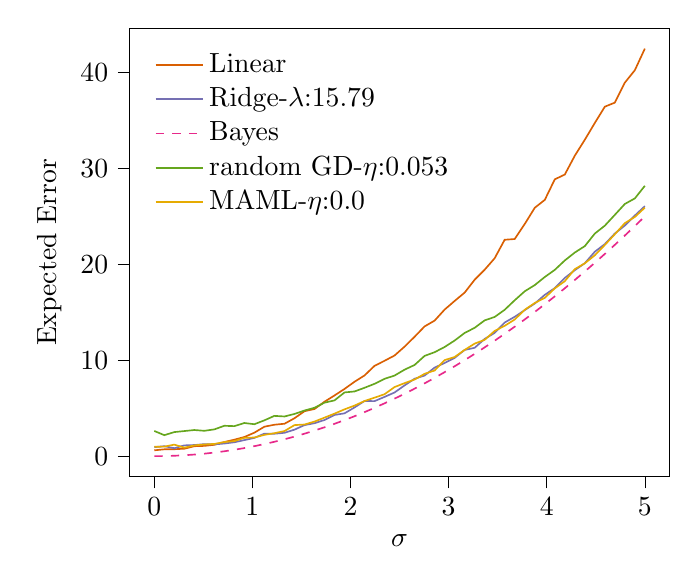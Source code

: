 % This file was created with tikzplotlib v0.10.1.
\begin{tikzpicture}

\definecolor{chocolate217952}{RGB}{217,95,2}
\definecolor{darkcyan27158119}{RGB}{27,158,119}
\definecolor{darkgoldenrod16611829}{RGB}{166,118,29}
\definecolor{darkgray176}{RGB}{176,176,176}
\definecolor{deeppink23141138}{RGB}{231,41,138}
\definecolor{lightslategray117112179}{RGB}{117,112,179}
\definecolor{olivedrab10216630}{RGB}{102,166,30}
\definecolor{orange2301712}{RGB}{230,171,2}

\begin{axis}[
legend cell align={left},
legend style={
  fill opacity=0.8,
  draw opacity=1,
  text opacity=1,
  at={(0.03,0.97)},
  anchor=north west,
  draw=none
},
tick align=outside,
tick pos=left,
x grid style={darkgray176},
xlabel={\(\displaystyle \sigma\)},
xmin=-0.25, xmax=5.25,
xtick style={color=black},
y grid style={darkgray176},
ylabel={Expected Error},
ymin=-2.124, ymax=44.604,
ytick style={color=black}
]

\addplot [semithick, chocolate217952]
table {%
0 0.61
0.102 0.712
0.204 0.722
0.306 0.777
0.408 1.037
0.51 1.071
0.612 1.184
0.714 1.472
0.816 1.718
0.918 1.996
1.02 2.448
1.122 3.069
1.224 3.276
1.327 3.379
1.429 3.954
1.531 4.683
1.633 4.915
1.735 5.675
1.837 6.328
1.939 7.008
2.041 7.756
2.143 8.414
2.245 9.416
2.347 9.942
2.449 10.492
2.551 11.416
2.653 12.444
2.755 13.523
2.857 14.128
2.959 15.276
3.061 16.176
3.163 17.044
3.265 18.384
3.367 19.43
3.469 20.627
3.571 22.554
3.673 22.632
3.776 24.202
3.878 25.891
3.98 26.711
4.082 28.853
4.184 29.352
4.286 31.319
4.388 32.981
4.49 34.73
4.592 36.426
4.694 36.849
4.796 38.932
4.898 40.229
5 42.48
};
\addlegendentry{Linear}
\addplot [semithick, lightslategray117112179]
table {%
0 0.942
0.102 1.037
0.204 0.829
0.306 1.123
0.408 1.16
0.51 1.253
0.612 1.228
0.714 1.316
0.816 1.448
0.918 1.673
1.02 1.904
1.122 2.349
1.224 2.336
1.327 2.435
1.429 2.763
1.531 3.236
1.633 3.435
1.735 3.772
1.837 4.295
1.939 4.463
2.041 5.079
2.143 5.75
2.245 5.737
2.347 6.177
2.449 6.638
2.551 7.376
2.653 8.069
2.755 8.402
2.857 9.231
2.959 9.709
3.061 10.242
3.163 11.07
3.265 11.293
3.367 12.22
3.469 12.846
3.571 13.93
3.673 14.523
3.776 15.225
3.878 15.908
3.98 16.816
4.082 17.517
4.184 18.578
4.286 19.385
4.388 20.111
4.49 21.309
4.592 22.101
4.694 23.207
4.796 24.036
4.898 25.083
5 26.061
};
\addlegendentry{Ridge-$\lambda$:15.79}
\addplot [semithick, deeppink23141138, dashed]
table {%
0 0
0.102 0.01
0.204 0.042
0.306 0.094
0.408 0.167
0.51 0.26
0.612 0.375
0.714 0.51
0.816 0.666
0.918 0.843
1.02 1.041
1.122 1.26
1.224 1.499
1.327 1.759
1.429 2.04
1.531 2.342
1.633 2.665
1.735 3.009
1.837 3.373
1.939 3.758
2.041 4.164
2.143 4.591
2.245 5.038
2.347 5.507
2.449 5.996
2.551 6.506
2.653 7.037
2.755 7.589
2.857 8.161
2.959 8.755
3.061 9.369
3.163 10.004
3.265 10.66
3.367 11.337
3.469 12.034
3.571 12.752
3.673 13.491
3.776 14.251
3.878 15.032
3.98 15.834
4.082 16.656
4.184 17.499
4.286 18.363
4.388 19.248
4.49 20.154
4.592 21.08
4.694 22.028
4.796 22.996
4.898 23.985
5 24.995
};
\addlegendentry{Bayes}
\addplot [semithick, olivedrab10216630]
table {%
0 2.627
0.102 2.188
0.204 2.509
0.306 2.616
0.408 2.725
0.51 2.642
0.612 2.79
0.714 3.167
0.816 3.128
0.918 3.456
1.02 3.329
1.122 3.734
1.224 4.199
1.327 4.137
1.429 4.4
1.531 4.757
1.633 5.045
1.735 5.575
1.837 5.814
1.939 6.643
2.041 6.744
2.143 7.128
2.245 7.542
2.347 8.061
2.449 8.402
2.551 9.015
2.653 9.505
2.755 10.451
2.857 10.835
2.959 11.378
3.061 12.05
3.163 12.84
3.265 13.377
3.367 14.152
3.469 14.508
3.571 15.253
3.673 16.246
3.776 17.187
3.878 17.832
3.98 18.674
4.082 19.418
4.184 20.399
4.286 21.224
4.388 21.895
4.49 23.201
4.592 24.026
4.694 25.152
4.796 26.288
4.898 26.865
5 28.18
};
\addlegendentry{random GD-$\eta$:0.053}
\addplot [semithick, orange2301712]
table {%
0 0.981
0.102 0.993
0.204 1.204
0.306 0.887
0.408 1.121
0.51 1.219
0.612 1.275
0.714 1.469
0.816 1.57
0.918 1.908
1.02 1.945
1.122 2.218
1.224 2.392
1.327 2.619
1.429 3.237
1.531 3.298
1.633 3.606
1.735 4.019
1.837 4.433
1.939 4.879
2.041 5.273
2.143 5.747
2.245 6.095
2.347 6.458
2.449 7.201
2.551 7.613
2.653 7.987
2.755 8.582
2.857 8.927
2.959 10.012
3.061 10.333
3.163 11.073
3.265 11.731
3.367 12.122
3.469 13.053
3.571 13.585
3.673 14.237
3.776 15.26
3.878 15.967
3.98 16.5
4.082 17.489
4.184 18.237
4.286 19.493
4.388 20.101
4.49 20.939
4.592 22.013
4.694 23.132
4.796 24.289
4.898 24.933
5 25.903
};
\addlegendentry{MAML-$\eta$:0.0}

\end{axis}

\end{tikzpicture}
